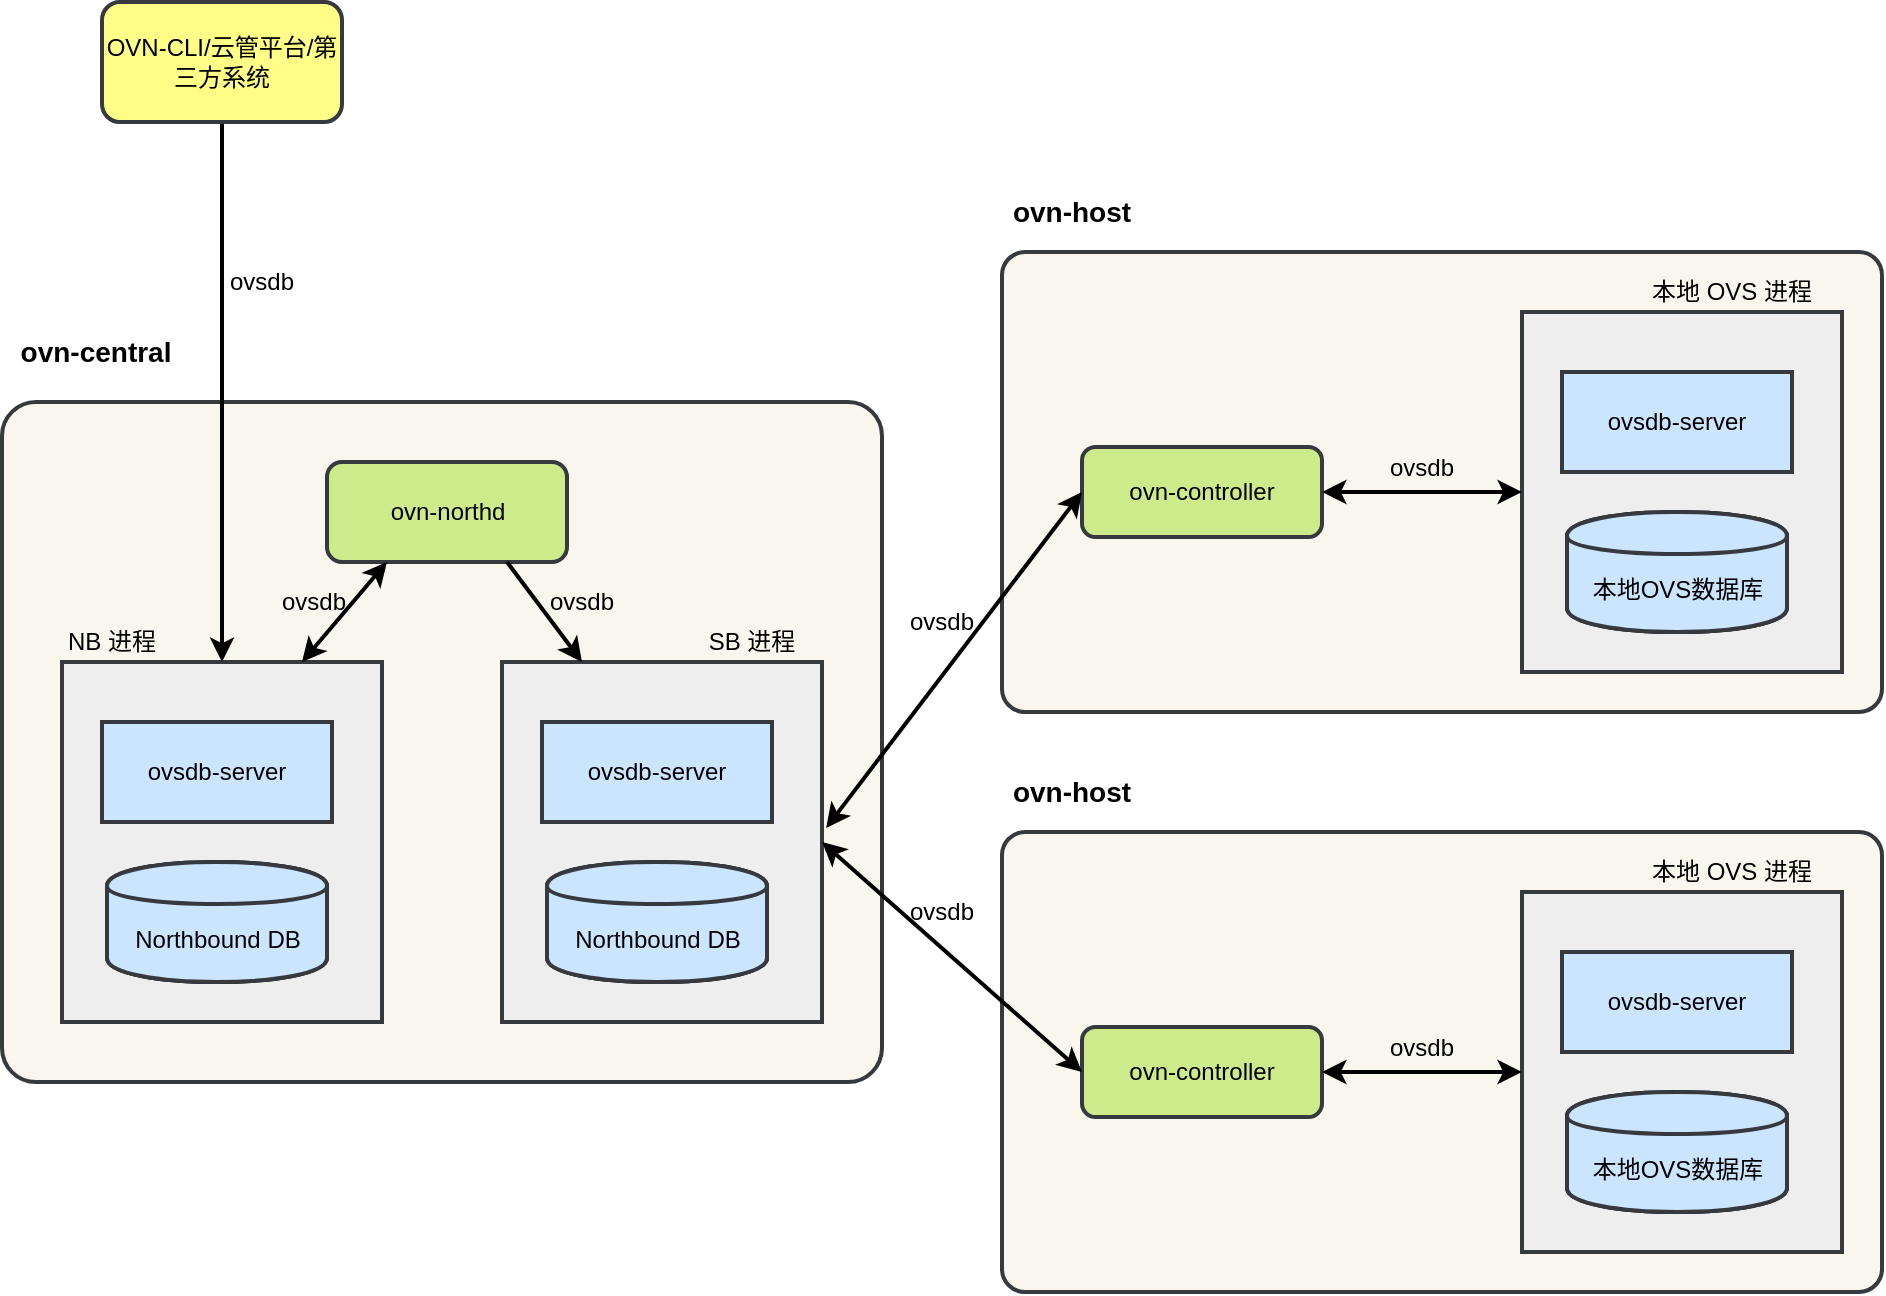 <mxfile version="12.7.9" type="github"><diagram id="UbnmEzKU4DW8Wje90Gz_" name="Page-1"><mxGraphModel dx="1422" dy="1931" grid="1" gridSize="10" guides="1" tooltips="1" connect="1" arrows="1" fold="1" page="1" pageScale="1" pageWidth="827" pageHeight="1169" math="0" shadow="0"><root><mxCell id="0"/><mxCell id="1" parent="0"/><mxCell id="Mz17t4GqtwZhGM6FCN8D-23" value="" style="rounded=1;whiteSpace=wrap;html=1;arcSize=5;fillColor=#f9f7ed;strokeColor=#36393d;strokeWidth=2;" vertex="1" parent="1"><mxGeometry x="50" y="160" width="440" height="340" as="geometry"/></mxCell><mxCell id="Mz17t4GqtwZhGM6FCN8D-24" value="" style="rounded=0;whiteSpace=wrap;html=1;fillColor=#eeeeee;strokeColor=#36393d;strokeWidth=2;" vertex="1" parent="1"><mxGeometry x="80" y="290" width="160" height="180" as="geometry"/></mxCell><mxCell id="Mz17t4GqtwZhGM6FCN8D-25" value="ovsdb-server" style="rounded=0;whiteSpace=wrap;html=1;fillColor=#cce5ff;strokeColor=#36393d;strokeWidth=2;" vertex="1" parent="1"><mxGeometry x="100" y="320" width="115" height="50" as="geometry"/></mxCell><mxCell id="Mz17t4GqtwZhGM6FCN8D-26" value="Northbound DB" style="shape=cylinder;whiteSpace=wrap;html=1;boundedLbl=1;backgroundOutline=1;strokeWidth=2;" vertex="1" parent="1"><mxGeometry x="102.5" y="390" width="110" height="60" as="geometry"/></mxCell><mxCell id="Mz17t4GqtwZhGM6FCN8D-27" value="Northbound DB" style="shape=cylinder;whiteSpace=wrap;html=1;boundedLbl=1;backgroundOutline=1;fillColor=#cce5ff;strokeColor=#36393d;strokeWidth=2;" vertex="1" parent="1"><mxGeometry x="102.5" y="390" width="110" height="60" as="geometry"/></mxCell><mxCell id="Mz17t4GqtwZhGM6FCN8D-28" value="" style="rounded=0;whiteSpace=wrap;html=1;fillColor=#eeeeee;strokeColor=#36393d;strokeWidth=2;" vertex="1" parent="1"><mxGeometry x="300" y="290" width="160" height="180" as="geometry"/></mxCell><mxCell id="Mz17t4GqtwZhGM6FCN8D-29" value="ovsdb-server" style="rounded=0;whiteSpace=wrap;html=1;fillColor=#cce5ff;strokeColor=#36393d;strokeWidth=2;" vertex="1" parent="1"><mxGeometry x="320" y="320" width="115" height="50" as="geometry"/></mxCell><mxCell id="Mz17t4GqtwZhGM6FCN8D-30" value="Northbound DB" style="shape=cylinder;whiteSpace=wrap;html=1;boundedLbl=1;backgroundOutline=1;strokeWidth=2;" vertex="1" parent="1"><mxGeometry x="322.5" y="390" width="110" height="60" as="geometry"/></mxCell><mxCell id="Mz17t4GqtwZhGM6FCN8D-31" value="Northbound DB" style="shape=cylinder;whiteSpace=wrap;html=1;boundedLbl=1;backgroundOutline=1;fillColor=#cce5ff;strokeColor=#36393d;strokeWidth=2;" vertex="1" parent="1"><mxGeometry x="322.5" y="390" width="110" height="60" as="geometry"/></mxCell><mxCell id="Mz17t4GqtwZhGM6FCN8D-32" value="ovn-northd" style="rounded=1;whiteSpace=wrap;html=1;fillColor=#cdeb8b;strokeColor=#36393d;strokeWidth=2;" vertex="1" parent="1"><mxGeometry x="212.5" y="190" width="120" height="50" as="geometry"/></mxCell><mxCell id="Mz17t4GqtwZhGM6FCN8D-33" value="" style="endArrow=classic;startArrow=classic;html=1;exitX=0.75;exitY=0;exitDx=0;exitDy=0;entryX=0.25;entryY=1;entryDx=0;entryDy=0;strokeWidth=2;" edge="1" parent="1" source="Mz17t4GqtwZhGM6FCN8D-24" target="Mz17t4GqtwZhGM6FCN8D-32"><mxGeometry width="50" height="50" relative="1" as="geometry"><mxPoint x="212.5" y="290" as="sourcePoint"/><mxPoint x="262.5" y="240" as="targetPoint"/></mxGeometry></mxCell><mxCell id="Mz17t4GqtwZhGM6FCN8D-35" value="NB 进程" style="text;html=1;strokeColor=none;fillColor=none;align=center;verticalAlign=middle;whiteSpace=wrap;rounded=0;strokeWidth=2;" vertex="1" parent="1"><mxGeometry x="80" y="270" width="50" height="20" as="geometry"/></mxCell><mxCell id="Mz17t4GqtwZhGM6FCN8D-36" value="SB 进程" style="text;html=1;strokeColor=none;fillColor=none;align=center;verticalAlign=middle;whiteSpace=wrap;rounded=0;strokeWidth=2;" vertex="1" parent="1"><mxGeometry x="400" y="270" width="50" height="20" as="geometry"/></mxCell><mxCell id="Mz17t4GqtwZhGM6FCN8D-38" value="ovsdb" style="text;html=1;strokeColor=none;fillColor=none;align=center;verticalAlign=middle;whiteSpace=wrap;rounded=0;strokeWidth=2;" vertex="1" parent="1"><mxGeometry x="186" y="250" width="40" height="20" as="geometry"/></mxCell><mxCell id="Mz17t4GqtwZhGM6FCN8D-39" value="ovsdb" style="text;html=1;strokeColor=none;fillColor=none;align=center;verticalAlign=middle;whiteSpace=wrap;rounded=0;strokeWidth=2;" vertex="1" parent="1"><mxGeometry x="320" y="250" width="40" height="20" as="geometry"/></mxCell><mxCell id="Mz17t4GqtwZhGM6FCN8D-40" value="" style="endArrow=classic;html=1;exitX=0.75;exitY=1;exitDx=0;exitDy=0;entryX=0.25;entryY=0;entryDx=0;entryDy=0;strokeWidth=2;" edge="1" parent="1" source="Mz17t4GqtwZhGM6FCN8D-32" target="Mz17t4GqtwZhGM6FCN8D-28"><mxGeometry width="50" height="50" relative="1" as="geometry"><mxPoint x="100" y="260" as="sourcePoint"/><mxPoint x="150" y="210" as="targetPoint"/></mxGeometry></mxCell><mxCell id="Mz17t4GqtwZhGM6FCN8D-41" value="" style="rounded=1;whiteSpace=wrap;html=1;arcSize=5;fillColor=#f9f7ed;strokeColor=#36393d;strokeWidth=2;" vertex="1" parent="1"><mxGeometry x="550" y="85" width="440" height="230" as="geometry"/></mxCell><mxCell id="Mz17t4GqtwZhGM6FCN8D-42" value="ovn-controller" style="rounded=1;whiteSpace=wrap;html=1;fillColor=#cdeb8b;strokeColor=#36393d;strokeWidth=2;" vertex="1" parent="1"><mxGeometry x="590" y="182.5" width="120" height="45" as="geometry"/></mxCell><mxCell id="Mz17t4GqtwZhGM6FCN8D-43" value="" style="rounded=0;whiteSpace=wrap;html=1;fillColor=#eeeeee;strokeColor=#36393d;strokeWidth=2;" vertex="1" parent="1"><mxGeometry x="810" y="115" width="160" height="180" as="geometry"/></mxCell><mxCell id="Mz17t4GqtwZhGM6FCN8D-44" value="ovsdb-server" style="rounded=0;whiteSpace=wrap;html=1;fillColor=#cce5ff;strokeColor=#36393d;strokeWidth=2;" vertex="1" parent="1"><mxGeometry x="830" y="145" width="115" height="50" as="geometry"/></mxCell><mxCell id="Mz17t4GqtwZhGM6FCN8D-45" value="Northbound DB" style="shape=cylinder;whiteSpace=wrap;html=1;boundedLbl=1;backgroundOutline=1;strokeWidth=2;" vertex="1" parent="1"><mxGeometry x="832.5" y="215" width="110" height="60" as="geometry"/></mxCell><mxCell id="Mz17t4GqtwZhGM6FCN8D-46" value="本地OVS数据库" style="shape=cylinder;whiteSpace=wrap;html=1;boundedLbl=1;backgroundOutline=1;fillColor=#cce5ff;strokeColor=#36393d;strokeWidth=2;" vertex="1" parent="1"><mxGeometry x="832.5" y="215" width="110" height="60" as="geometry"/></mxCell><mxCell id="Mz17t4GqtwZhGM6FCN8D-47" value="本地 OVS 进程" style="text;html=1;strokeColor=none;fillColor=none;align=center;verticalAlign=middle;whiteSpace=wrap;rounded=0;strokeWidth=2;" vertex="1" parent="1"><mxGeometry x="870" y="95" width="90" height="20" as="geometry"/></mxCell><mxCell id="Mz17t4GqtwZhGM6FCN8D-48" value="&lt;font style=&quot;font-size: 14px&quot;&gt;&lt;b&gt;ovn-host&lt;/b&gt;&lt;/font&gt;" style="text;html=1;strokeColor=none;fillColor=none;align=center;verticalAlign=middle;whiteSpace=wrap;rounded=0;strokeWidth=2;" vertex="1" parent="1"><mxGeometry x="550" y="55" width="70" height="20" as="geometry"/></mxCell><mxCell id="Mz17t4GqtwZhGM6FCN8D-49" value="" style="endArrow=classic;startArrow=classic;html=1;exitX=1;exitY=0.5;exitDx=0;exitDy=0;entryX=0;entryY=0.5;entryDx=0;entryDy=0;strokeWidth=2;" edge="1" parent="1" source="Mz17t4GqtwZhGM6FCN8D-42" target="Mz17t4GqtwZhGM6FCN8D-43"><mxGeometry width="50" height="50" relative="1" as="geometry"><mxPoint x="750" y="225" as="sourcePoint"/><mxPoint x="800" y="175" as="targetPoint"/></mxGeometry></mxCell><mxCell id="Mz17t4GqtwZhGM6FCN8D-50" value="" style="endArrow=classic;startArrow=classic;html=1;entryX=0;entryY=0.5;entryDx=0;entryDy=0;exitX=1.013;exitY=0.461;exitDx=0;exitDy=0;exitPerimeter=0;strokeWidth=2;" edge="1" parent="1" source="Mz17t4GqtwZhGM6FCN8D-28" target="Mz17t4GqtwZhGM6FCN8D-42"><mxGeometry width="50" height="50" relative="1" as="geometry"><mxPoint x="510" y="310" as="sourcePoint"/><mxPoint x="560" y="260" as="targetPoint"/></mxGeometry></mxCell><mxCell id="Mz17t4GqtwZhGM6FCN8D-51" value="" style="rounded=1;whiteSpace=wrap;html=1;arcSize=5;fillColor=#f9f7ed;strokeColor=#36393d;strokeWidth=2;" vertex="1" parent="1"><mxGeometry x="550" y="375" width="440" height="230" as="geometry"/></mxCell><mxCell id="Mz17t4GqtwZhGM6FCN8D-52" value="ovn-controller" style="rounded=1;whiteSpace=wrap;html=1;fillColor=#cdeb8b;strokeColor=#36393d;strokeWidth=2;" vertex="1" parent="1"><mxGeometry x="590" y="472.5" width="120" height="45" as="geometry"/></mxCell><mxCell id="Mz17t4GqtwZhGM6FCN8D-53" value="" style="rounded=0;whiteSpace=wrap;html=1;fillColor=#eeeeee;strokeColor=#36393d;strokeWidth=2;" vertex="1" parent="1"><mxGeometry x="810" y="405" width="160" height="180" as="geometry"/></mxCell><mxCell id="Mz17t4GqtwZhGM6FCN8D-54" value="ovsdb-server" style="rounded=0;whiteSpace=wrap;html=1;fillColor=#cce5ff;strokeColor=#36393d;strokeWidth=2;" vertex="1" parent="1"><mxGeometry x="830" y="435" width="115" height="50" as="geometry"/></mxCell><mxCell id="Mz17t4GqtwZhGM6FCN8D-55" value="Northbound DB" style="shape=cylinder;whiteSpace=wrap;html=1;boundedLbl=1;backgroundOutline=1;strokeWidth=2;" vertex="1" parent="1"><mxGeometry x="832.5" y="505" width="110" height="60" as="geometry"/></mxCell><mxCell id="Mz17t4GqtwZhGM6FCN8D-56" value="本地OVS数据库" style="shape=cylinder;whiteSpace=wrap;html=1;boundedLbl=1;backgroundOutline=1;fillColor=#cce5ff;strokeColor=#36393d;strokeWidth=2;" vertex="1" parent="1"><mxGeometry x="832.5" y="505" width="110" height="60" as="geometry"/></mxCell><mxCell id="Mz17t4GqtwZhGM6FCN8D-57" value="本地 OVS 进程" style="text;html=1;strokeColor=none;fillColor=none;align=center;verticalAlign=middle;whiteSpace=wrap;rounded=0;strokeWidth=2;" vertex="1" parent="1"><mxGeometry x="870" y="385" width="90" height="20" as="geometry"/></mxCell><mxCell id="Mz17t4GqtwZhGM6FCN8D-58" value="&lt;b&gt;&lt;font style=&quot;font-size: 14px&quot;&gt;ovn-host&lt;/font&gt;&lt;/b&gt;" style="text;html=1;strokeColor=none;fillColor=none;align=center;verticalAlign=middle;whiteSpace=wrap;rounded=0;strokeWidth=2;" vertex="1" parent="1"><mxGeometry x="550" y="345" width="70" height="20" as="geometry"/></mxCell><mxCell id="Mz17t4GqtwZhGM6FCN8D-59" value="" style="endArrow=classic;startArrow=classic;html=1;exitX=1;exitY=0.5;exitDx=0;exitDy=0;entryX=0;entryY=0.5;entryDx=0;entryDy=0;strokeWidth=2;" edge="1" parent="1" source="Mz17t4GqtwZhGM6FCN8D-52" target="Mz17t4GqtwZhGM6FCN8D-53"><mxGeometry width="50" height="50" relative="1" as="geometry"><mxPoint x="750" y="515" as="sourcePoint"/><mxPoint x="800" y="465" as="targetPoint"/></mxGeometry></mxCell><mxCell id="Mz17t4GqtwZhGM6FCN8D-60" value="" style="endArrow=classic;startArrow=classic;html=1;entryX=0;entryY=0.5;entryDx=0;entryDy=0;exitX=1;exitY=0.5;exitDx=0;exitDy=0;strokeWidth=2;" edge="1" parent="1" source="Mz17t4GqtwZhGM6FCN8D-28" target="Mz17t4GqtwZhGM6FCN8D-52"><mxGeometry width="50" height="50" relative="1" as="geometry"><mxPoint x="472.08" y="382.98" as="sourcePoint"/><mxPoint x="600" y="200" as="targetPoint"/></mxGeometry></mxCell><mxCell id="Mz17t4GqtwZhGM6FCN8D-61" value="&lt;b&gt;&lt;font style=&quot;font-size: 14px&quot;&gt;ovn-central&lt;/font&gt;&lt;/b&gt;" style="text;html=1;strokeColor=none;fillColor=none;align=center;verticalAlign=middle;whiteSpace=wrap;rounded=0;strokeWidth=2;" vertex="1" parent="1"><mxGeometry x="52.5" y="125" width="87.5" height="20" as="geometry"/></mxCell><mxCell id="Mz17t4GqtwZhGM6FCN8D-63" value="ovsdb" style="text;html=1;strokeColor=none;fillColor=none;align=center;verticalAlign=middle;whiteSpace=wrap;rounded=0;strokeWidth=2;" vertex="1" parent="1"><mxGeometry x="740" y="472.5" width="40" height="20" as="geometry"/></mxCell><mxCell id="Mz17t4GqtwZhGM6FCN8D-64" value="ovsdb" style="text;html=1;strokeColor=none;fillColor=none;align=center;verticalAlign=middle;whiteSpace=wrap;rounded=0;strokeWidth=2;" vertex="1" parent="1"><mxGeometry x="740" y="182.5" width="40" height="20" as="geometry"/></mxCell><mxCell id="Mz17t4GqtwZhGM6FCN8D-65" value="ovsdb" style="text;html=1;strokeColor=none;fillColor=none;align=center;verticalAlign=middle;whiteSpace=wrap;rounded=0;strokeWidth=2;" vertex="1" parent="1"><mxGeometry x="500" y="260" width="40" height="20" as="geometry"/></mxCell><mxCell id="Mz17t4GqtwZhGM6FCN8D-66" value="ovsdb" style="text;html=1;strokeColor=none;fillColor=none;align=center;verticalAlign=middle;whiteSpace=wrap;rounded=0;strokeWidth=2;" vertex="1" parent="1"><mxGeometry x="500" y="405" width="40" height="20" as="geometry"/></mxCell><mxCell id="Mz17t4GqtwZhGM6FCN8D-68" style="edgeStyle=orthogonalEdgeStyle;rounded=0;orthogonalLoop=1;jettySize=auto;html=1;entryX=0.5;entryY=0;entryDx=0;entryDy=0;strokeWidth=2;" edge="1" parent="1" source="Mz17t4GqtwZhGM6FCN8D-67" target="Mz17t4GqtwZhGM6FCN8D-24"><mxGeometry relative="1" as="geometry"/></mxCell><mxCell id="Mz17t4GqtwZhGM6FCN8D-67" value="OVN-CLI/云管平台/第三方系统" style="rounded=1;whiteSpace=wrap;html=1;fillColor=#ffff88;strokeColor=#36393d;strokeWidth=2;" vertex="1" parent="1"><mxGeometry x="100" y="-40" width="120" height="60" as="geometry"/></mxCell><mxCell id="Mz17t4GqtwZhGM6FCN8D-69" value="ovsdb" style="text;html=1;strokeColor=none;fillColor=none;align=center;verticalAlign=middle;whiteSpace=wrap;rounded=0;strokeWidth=2;" vertex="1" parent="1"><mxGeometry x="160" y="90" width="40" height="20" as="geometry"/></mxCell></root></mxGraphModel></diagram></mxfile>